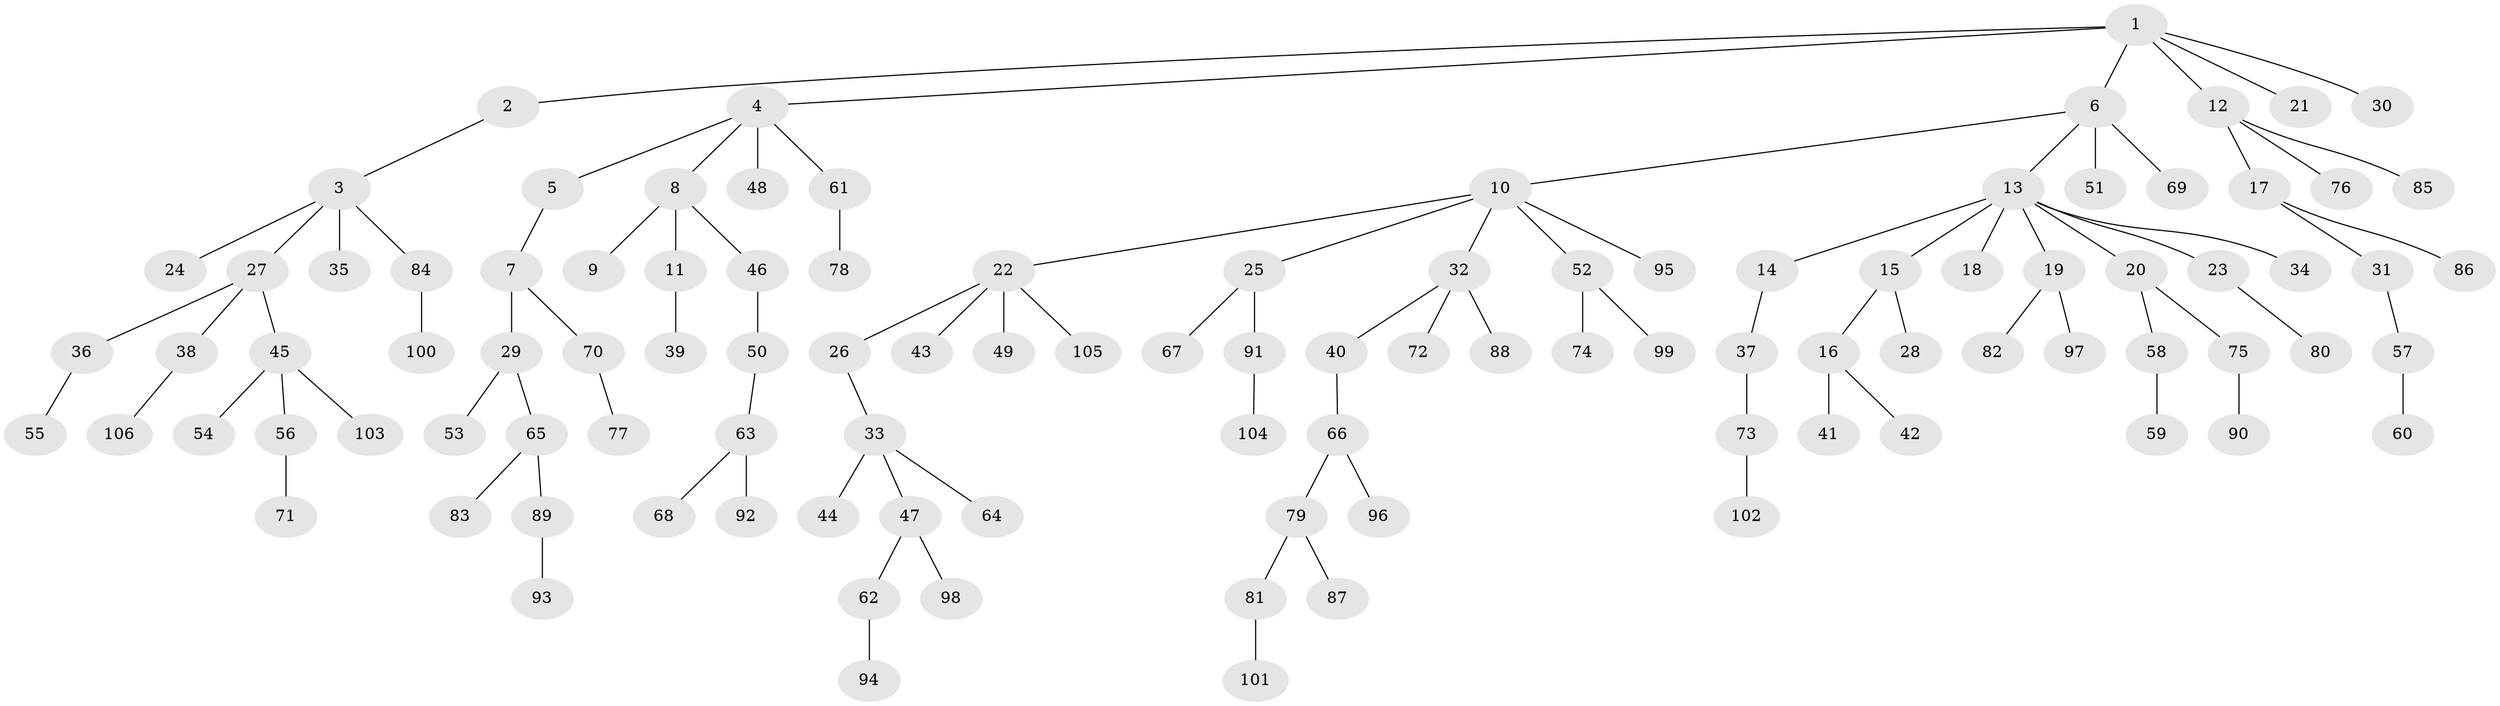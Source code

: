 // coarse degree distribution, {9: 0.013513513513513514, 2: 0.21621621621621623, 4: 0.04054054054054054, 5: 0.04054054054054054, 3: 0.0945945945945946, 1: 0.5675675675675675, 8: 0.013513513513513514, 7: 0.013513513513513514}
// Generated by graph-tools (version 1.1) at 2025/52/02/27/25 19:52:10]
// undirected, 106 vertices, 105 edges
graph export_dot {
graph [start="1"]
  node [color=gray90,style=filled];
  1;
  2;
  3;
  4;
  5;
  6;
  7;
  8;
  9;
  10;
  11;
  12;
  13;
  14;
  15;
  16;
  17;
  18;
  19;
  20;
  21;
  22;
  23;
  24;
  25;
  26;
  27;
  28;
  29;
  30;
  31;
  32;
  33;
  34;
  35;
  36;
  37;
  38;
  39;
  40;
  41;
  42;
  43;
  44;
  45;
  46;
  47;
  48;
  49;
  50;
  51;
  52;
  53;
  54;
  55;
  56;
  57;
  58;
  59;
  60;
  61;
  62;
  63;
  64;
  65;
  66;
  67;
  68;
  69;
  70;
  71;
  72;
  73;
  74;
  75;
  76;
  77;
  78;
  79;
  80;
  81;
  82;
  83;
  84;
  85;
  86;
  87;
  88;
  89;
  90;
  91;
  92;
  93;
  94;
  95;
  96;
  97;
  98;
  99;
  100;
  101;
  102;
  103;
  104;
  105;
  106;
  1 -- 2;
  1 -- 4;
  1 -- 6;
  1 -- 12;
  1 -- 21;
  1 -- 30;
  2 -- 3;
  3 -- 24;
  3 -- 27;
  3 -- 35;
  3 -- 84;
  4 -- 5;
  4 -- 8;
  4 -- 48;
  4 -- 61;
  5 -- 7;
  6 -- 10;
  6 -- 13;
  6 -- 51;
  6 -- 69;
  7 -- 29;
  7 -- 70;
  8 -- 9;
  8 -- 11;
  8 -- 46;
  10 -- 22;
  10 -- 25;
  10 -- 32;
  10 -- 52;
  10 -- 95;
  11 -- 39;
  12 -- 17;
  12 -- 76;
  12 -- 85;
  13 -- 14;
  13 -- 15;
  13 -- 18;
  13 -- 19;
  13 -- 20;
  13 -- 23;
  13 -- 34;
  14 -- 37;
  15 -- 16;
  15 -- 28;
  16 -- 41;
  16 -- 42;
  17 -- 31;
  17 -- 86;
  19 -- 82;
  19 -- 97;
  20 -- 58;
  20 -- 75;
  22 -- 26;
  22 -- 43;
  22 -- 49;
  22 -- 105;
  23 -- 80;
  25 -- 67;
  25 -- 91;
  26 -- 33;
  27 -- 36;
  27 -- 38;
  27 -- 45;
  29 -- 53;
  29 -- 65;
  31 -- 57;
  32 -- 40;
  32 -- 72;
  32 -- 88;
  33 -- 44;
  33 -- 47;
  33 -- 64;
  36 -- 55;
  37 -- 73;
  38 -- 106;
  40 -- 66;
  45 -- 54;
  45 -- 56;
  45 -- 103;
  46 -- 50;
  47 -- 62;
  47 -- 98;
  50 -- 63;
  52 -- 74;
  52 -- 99;
  56 -- 71;
  57 -- 60;
  58 -- 59;
  61 -- 78;
  62 -- 94;
  63 -- 68;
  63 -- 92;
  65 -- 83;
  65 -- 89;
  66 -- 79;
  66 -- 96;
  70 -- 77;
  73 -- 102;
  75 -- 90;
  79 -- 81;
  79 -- 87;
  81 -- 101;
  84 -- 100;
  89 -- 93;
  91 -- 104;
}

